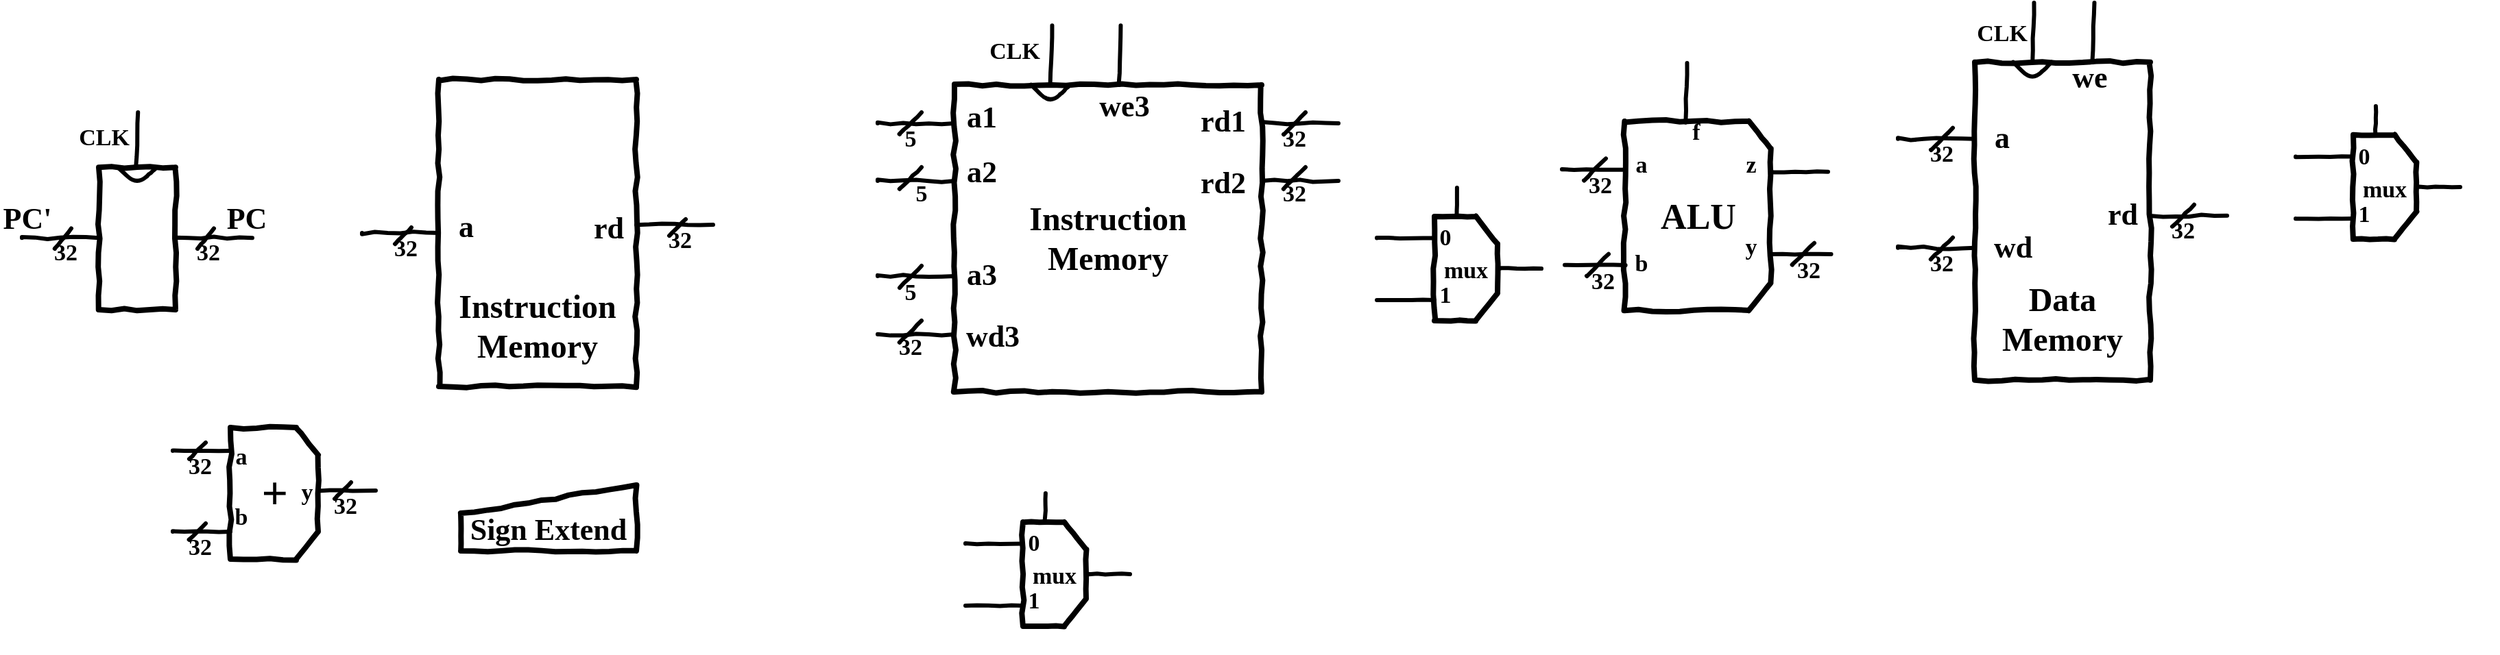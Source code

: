 <mxfile>
    <diagram id="RGC1KIMOTgwWbZyLCLCU" name="Page-1">
        <mxGraphModel dx="2759" dy="1322" grid="0" gridSize="5" guides="1" tooltips="1" connect="1" arrows="1" fold="1" page="1" pageScale="1" pageWidth="850" pageHeight="1100" background="#ffffff" math="0" shadow="0">
            <root>
                <mxCell id="0"/>
                <mxCell id="1" parent="0"/>
                <mxCell id="85" value="" style="group" vertex="1" connectable="0" parent="1">
                    <mxGeometry x="-304" y="216" width="200" height="144" as="geometry"/>
                </mxCell>
                <mxCell id="6" value="&lt;pre&gt;&lt;br&gt;&lt;/pre&gt;" style="whiteSpace=wrap;html=1;fillColor=none;strokeColor=#000000;strokeWidth=4;imageAspect=0;comic=1;enumerate=0;treeMoving=0;treeFolding=0;resizeHeight=1;resizeWidth=1;autosize=0;perimeter=parallelogramPerimeter;fontFamily=Comic Sans MS;fontColor=#000000;verticalAlign=bottom;fontStyle=1" vertex="1" parent="85">
                    <mxGeometry x="72" y="40.176" width="56" height="103.824" as="geometry"/>
                </mxCell>
                <mxCell id="23" value="" style="endArrow=none;html=1;fontFamily=Comic Sans MS;fontSize=24;fontColor=#000000;strokeColor=#000000;strokeWidth=3;comic=1;exitX=0.307;exitY=0.006;exitDx=0;exitDy=0;exitPerimeter=0;fontStyle=1" edge="1" parent="85">
                    <mxGeometry width="50" height="50" relative="1" as="geometry">
                        <mxPoint x="99.388" y="40.18" as="sourcePoint"/>
                        <mxPoint x="100.62" as="targetPoint"/>
                    </mxGeometry>
                </mxCell>
                <mxCell id="24" value="" style="endArrow=none;html=1;fontFamily=Comic Sans MS;fontSize=24;fontColor=#000000;strokeColor=#000000;strokeWidth=3;comic=1;fontStyle=1" edge="1" parent="85">
                    <mxGeometry width="50" height="50" relative="1" as="geometry">
                        <mxPoint x="128" y="91.625" as="sourcePoint"/>
                        <mxPoint x="184" y="91.625" as="targetPoint"/>
                    </mxGeometry>
                </mxCell>
                <mxCell id="25" value="" style="endArrow=none;html=1;fontFamily=Comic Sans MS;fontSize=24;fontColor=#000000;strokeColor=#000000;strokeWidth=3;comic=1;fontStyle=1" edge="1" parent="85">
                    <mxGeometry width="50" height="50" relative="1" as="geometry">
                        <mxPoint x="16" y="91.625" as="sourcePoint"/>
                        <mxPoint x="72" y="91.625" as="targetPoint"/>
                    </mxGeometry>
                </mxCell>
                <mxCell id="26" value="" style="endArrow=none;html=1;fontFamily=Comic Sans MS;fontSize=24;fontColor=#000000;strokeColor=#000000;strokeWidth=3;comic=1;fontStyle=1" edge="1" parent="85">
                    <mxGeometry width="50" height="50" relative="1" as="geometry">
                        <mxPoint x="86" y="40.176" as="sourcePoint"/>
                        <mxPoint x="114" y="40.176" as="targetPoint"/>
                        <Array as="points">
                            <mxPoint x="100" y="53.154"/>
                        </Array>
                    </mxGeometry>
                </mxCell>
                <mxCell id="55" value="" style="endArrow=none;html=1;fontFamily=Comic Sans MS;fontSize=24;fontColor=#000000;strokeColor=#000000;strokeWidth=3;comic=1;fontStyle=1" edge="1" parent="85">
                    <mxGeometry width="50" height="50" relative="1" as="geometry">
                        <mxPoint x="144" y="99.504" as="sourcePoint"/>
                        <mxPoint x="156" y="84.672" as="targetPoint"/>
                    </mxGeometry>
                </mxCell>
                <mxCell id="56" value="32" style="text;html=1;strokeColor=none;fillColor=none;align=center;verticalAlign=middle;whiteSpace=wrap;rounded=0;comic=1;strokeWidth=4;fontFamily=Comic Sans MS;fontSize=17;fontColor=#000000;fontStyle=1" vertex="1" parent="85">
                    <mxGeometry x="144" y="99.504" width="16" height="7.416" as="geometry"/>
                </mxCell>
                <mxCell id="57" value="" style="endArrow=none;html=1;fontFamily=Comic Sans MS;fontSize=24;fontColor=#000000;strokeColor=#000000;strokeWidth=3;comic=1;fontStyle=1" edge="1" parent="85">
                    <mxGeometry width="50" height="50" relative="1" as="geometry">
                        <mxPoint x="40" y="99.504" as="sourcePoint"/>
                        <mxPoint x="52" y="84.672" as="targetPoint"/>
                    </mxGeometry>
                </mxCell>
                <mxCell id="58" value="32" style="text;html=1;strokeColor=none;fillColor=none;align=center;verticalAlign=middle;whiteSpace=wrap;rounded=0;comic=1;strokeWidth=4;fontFamily=Comic Sans MS;fontSize=17;fontColor=#000000;fontStyle=1" vertex="1" parent="85">
                    <mxGeometry x="40" y="99.504" width="16" height="7.416" as="geometry"/>
                </mxCell>
                <mxCell id="64" value="CLK" style="text;html=1;strokeColor=none;fillColor=none;align=center;verticalAlign=middle;whiteSpace=wrap;rounded=0;comic=1;strokeWidth=4;fontFamily=Comic Sans MS;fontSize=17;fontColor=#000000;fontStyle=1" vertex="1" parent="85">
                    <mxGeometry x="56" y="14.832" width="40" height="7.416" as="geometry"/>
                </mxCell>
                <mxCell id="82" value="PC" style="text;html=1;strokeColor=none;fillColor=none;align=center;verticalAlign=middle;whiteSpace=wrap;rounded=0;comic=1;strokeWidth=4;fontFamily=Comic Sans MS;fontSize=22;fontColor=#000000;fontStyle=1" vertex="1" parent="85">
                    <mxGeometry x="160" y="74.16" width="40" height="7.416" as="geometry"/>
                </mxCell>
                <mxCell id="83" value="PC'" style="text;html=1;strokeColor=none;fillColor=none;align=center;verticalAlign=middle;whiteSpace=wrap;rounded=0;comic=1;strokeWidth=4;fontFamily=Comic Sans MS;fontSize=22;fontColor=#000000;fontStyle=1" vertex="1" parent="85">
                    <mxGeometry y="74.16" width="40" height="7.416" as="geometry"/>
                </mxCell>
                <mxCell id="86" value="" style="group" vertex="1" connectable="0" parent="1">
                    <mxGeometry x="-40" y="192" width="280" height="280" as="geometry"/>
                </mxCell>
                <mxCell id="2" value="&lt;pre&gt;&lt;span style=&quot;font-size: 24px;&quot;&gt;&lt;font face=&quot;Comic Sans MS&quot; style=&quot;font-size: 24px;&quot;&gt;Instruction&lt;br&gt;Memory&lt;/font&gt;&lt;/span&gt;&lt;/pre&gt;" style="whiteSpace=wrap;html=1;fillColor=none;strokeColor=#000000;strokeWidth=4;imageAspect=0;comic=1;enumerate=0;treeMoving=0;treeFolding=0;resizeHeight=1;resizeWidth=1;autosize=0;perimeter=parallelogramPerimeter;fontFamily=Comic Sans MS;fontColor=#000000;verticalAlign=bottom;fontStyle=1" vertex="1" parent="86">
                    <mxGeometry x="56" width="144" height="224" as="geometry"/>
                </mxCell>
                <mxCell id="7" value="" style="endArrow=none;html=1;fontFamily=Comic Sans MS;fontSize=24;fontColor=#000000;strokeColor=#000000;strokeWidth=3;comic=1;fontStyle=1" edge="1" parent="86">
                    <mxGeometry width="50" height="50" relative="1" as="geometry">
                        <mxPoint x="200" y="106" as="sourcePoint"/>
                        <mxPoint x="256" y="106" as="targetPoint"/>
                    </mxGeometry>
                </mxCell>
                <mxCell id="8" value="" style="endArrow=none;html=1;fontFamily=Comic Sans MS;fontSize=24;fontColor=#000000;strokeColor=#000000;strokeWidth=3;comic=1;fontStyle=1" edge="1" parent="86">
                    <mxGeometry width="50" height="50" relative="1" as="geometry">
                        <mxPoint y="112" as="sourcePoint"/>
                        <mxPoint x="56" y="112" as="targetPoint"/>
                    </mxGeometry>
                </mxCell>
                <mxCell id="30" value="" style="endArrow=none;html=1;fontFamily=Comic Sans MS;fontSize=24;fontColor=#000000;strokeColor=#000000;strokeWidth=3;comic=1;fontStyle=1" edge="1" parent="86">
                    <mxGeometry width="50" height="50" relative="1" as="geometry">
                        <mxPoint x="224" y="114.0" as="sourcePoint"/>
                        <mxPoint x="236" y="102" as="targetPoint"/>
                    </mxGeometry>
                </mxCell>
                <mxCell id="34" value="32" style="text;html=1;strokeColor=none;fillColor=none;align=center;verticalAlign=middle;whiteSpace=wrap;rounded=0;comic=1;strokeWidth=4;fontFamily=Comic Sans MS;fontSize=17;fontColor=#000000;fontStyle=1" vertex="1" parent="86">
                    <mxGeometry x="224" y="114" width="16" height="8" as="geometry"/>
                </mxCell>
                <mxCell id="53" value="" style="endArrow=none;html=1;fontFamily=Comic Sans MS;fontSize=24;fontColor=#000000;strokeColor=#000000;strokeWidth=3;comic=1;fontStyle=1" edge="1" parent="86">
                    <mxGeometry width="50" height="50" relative="1" as="geometry">
                        <mxPoint x="24" y="120.0" as="sourcePoint"/>
                        <mxPoint x="36" y="108" as="targetPoint"/>
                    </mxGeometry>
                </mxCell>
                <mxCell id="54" value="32" style="text;html=1;strokeColor=none;fillColor=none;align=center;verticalAlign=middle;whiteSpace=wrap;rounded=0;comic=1;strokeWidth=4;fontFamily=Comic Sans MS;fontSize=17;fontColor=#000000;fontStyle=1" vertex="1" parent="86">
                    <mxGeometry x="24" y="120" width="16" height="8" as="geometry"/>
                </mxCell>
                <mxCell id="80" value="rd" style="text;html=1;strokeColor=none;fillColor=none;align=center;verticalAlign=middle;whiteSpace=wrap;rounded=0;comic=1;strokeWidth=4;fontFamily=Comic Sans MS;fontSize=22;fontColor=#000000;fontStyle=1" vertex="1" parent="86">
                    <mxGeometry x="160" y="105.34" width="40" height="8" as="geometry"/>
                </mxCell>
                <mxCell id="81" value="a" style="text;html=1;strokeColor=none;fillColor=none;align=center;verticalAlign=middle;whiteSpace=wrap;rounded=0;comic=1;strokeWidth=4;fontFamily=Comic Sans MS;fontSize=22;fontColor=#000000;fontStyle=1" vertex="1" parent="86">
                    <mxGeometry x="56" y="104" width="40" height="8" as="geometry"/>
                </mxCell>
                <mxCell id="87" value="" style="group" vertex="1" connectable="0" parent="1">
                    <mxGeometry x="336" y="152.66" width="336" height="267.34" as="geometry"/>
                </mxCell>
                <mxCell id="4" value="&lt;pre&gt;&lt;span style=&quot;font-size: 24px;&quot;&gt;&lt;font face=&quot;Comic Sans MS&quot; style=&quot;font-size: 24px;&quot;&gt;Instruction&lt;br&gt;Memory&lt;/font&gt;&lt;/span&gt;&lt;/pre&gt;" style="whiteSpace=wrap;html=1;fillColor=none;strokeColor=#000000;strokeWidth=4;imageAspect=0;comic=1;enumerate=0;treeMoving=0;treeFolding=0;resizeHeight=1;resizeWidth=1;autosize=0;perimeter=parallelogramPerimeter;fontFamily=Comic Sans MS;fontColor=#000000;align=center;verticalAlign=middle;fontStyle=1" vertex="1" parent="87">
                    <mxGeometry x="56" y="43.34" width="224" height="224" as="geometry"/>
                </mxCell>
                <mxCell id="9" value="" style="endArrow=none;html=1;fontFamily=Comic Sans MS;fontSize=24;fontColor=#000000;strokeColor=#000000;strokeWidth=3;comic=1;fontStyle=1" edge="1" parent="87">
                    <mxGeometry width="50" height="50" relative="1" as="geometry">
                        <mxPoint y="71.34" as="sourcePoint"/>
                        <mxPoint x="56" y="71.34" as="targetPoint"/>
                    </mxGeometry>
                </mxCell>
                <mxCell id="10" value="" style="endArrow=none;html=1;fontFamily=Comic Sans MS;fontSize=24;fontColor=#000000;strokeColor=#000000;strokeWidth=3;comic=1;fontStyle=1" edge="1" parent="87">
                    <mxGeometry width="50" height="50" relative="1" as="geometry">
                        <mxPoint y="113.34" as="sourcePoint"/>
                        <mxPoint x="56" y="113.34" as="targetPoint"/>
                    </mxGeometry>
                </mxCell>
                <mxCell id="11" value="" style="endArrow=none;html=1;fontFamily=Comic Sans MS;fontSize=24;fontColor=#000000;strokeColor=#000000;strokeWidth=3;comic=1;fontStyle=1" edge="1" parent="87">
                    <mxGeometry width="50" height="50" relative="1" as="geometry">
                        <mxPoint y="182.84" as="sourcePoint"/>
                        <mxPoint x="56" y="182.84" as="targetPoint"/>
                    </mxGeometry>
                </mxCell>
                <mxCell id="12" value="" style="endArrow=none;html=1;fontFamily=Comic Sans MS;fontSize=24;fontColor=#000000;strokeColor=#000000;strokeWidth=3;comic=1;fontStyle=1" edge="1" parent="87">
                    <mxGeometry width="50" height="50" relative="1" as="geometry">
                        <mxPoint y="225.34" as="sourcePoint"/>
                        <mxPoint x="56" y="225.34" as="targetPoint"/>
                    </mxGeometry>
                </mxCell>
                <mxCell id="13" value="" style="endArrow=none;html=1;fontFamily=Comic Sans MS;fontSize=24;fontColor=#000000;strokeColor=#000000;strokeWidth=3;comic=1;fontStyle=1" edge="1" parent="87">
                    <mxGeometry width="50" height="50" relative="1" as="geometry">
                        <mxPoint x="280" y="71.34" as="sourcePoint"/>
                        <mxPoint x="336" y="71.34" as="targetPoint"/>
                    </mxGeometry>
                </mxCell>
                <mxCell id="14" value="" style="endArrow=none;html=1;fontFamily=Comic Sans MS;fontSize=24;fontColor=#000000;strokeColor=#000000;strokeWidth=3;comic=1;fontStyle=1" edge="1" parent="87">
                    <mxGeometry width="50" height="50" relative="1" as="geometry">
                        <mxPoint x="280" y="113.34" as="sourcePoint"/>
                        <mxPoint x="336" y="113.34" as="targetPoint"/>
                    </mxGeometry>
                </mxCell>
                <mxCell id="19" value="" style="endArrow=none;html=1;fontFamily=Comic Sans MS;fontSize=24;fontColor=#000000;strokeColor=#000000;strokeWidth=3;comic=1;exitX=0.307;exitY=0.006;exitDx=0;exitDy=0;exitPerimeter=0;fontStyle=1" edge="1" parent="87">
                    <mxGeometry width="50" height="50" relative="1" as="geometry">
                        <mxPoint x="175.998" y="43.344" as="sourcePoint"/>
                        <mxPoint x="177.23" as="targetPoint"/>
                    </mxGeometry>
                </mxCell>
                <mxCell id="20" value="" style="endArrow=none;html=1;fontFamily=Comic Sans MS;fontSize=24;fontColor=#000000;strokeColor=#000000;strokeWidth=3;comic=1;exitX=0.307;exitY=0.006;exitDx=0;exitDy=0;exitPerimeter=0;fontStyle=1" edge="1" parent="87">
                    <mxGeometry width="50" height="50" relative="1" as="geometry">
                        <mxPoint x="125.998" y="43.344" as="sourcePoint"/>
                        <mxPoint x="127.23" y="8.527e-14" as="targetPoint"/>
                    </mxGeometry>
                </mxCell>
                <mxCell id="27" value="" style="endArrow=none;html=1;fontFamily=Comic Sans MS;fontSize=24;fontColor=#000000;strokeColor=#000000;strokeWidth=3;comic=1;fontStyle=1" edge="1" parent="87">
                    <mxGeometry width="50" height="50" relative="1" as="geometry">
                        <mxPoint x="112" y="43.34" as="sourcePoint"/>
                        <mxPoint x="140.0" y="43.34" as="targetPoint"/>
                        <Array as="points">
                            <mxPoint x="126" y="57.34"/>
                        </Array>
                    </mxGeometry>
                </mxCell>
                <mxCell id="31" value="" style="endArrow=none;html=1;fontFamily=Comic Sans MS;fontSize=24;fontColor=#000000;strokeColor=#000000;strokeWidth=3;comic=1;fontStyle=1" edge="1" parent="87">
                    <mxGeometry width="50" height="50" relative="1" as="geometry">
                        <mxPoint x="16" y="79.34" as="sourcePoint"/>
                        <mxPoint x="32" y="63.34" as="targetPoint"/>
                    </mxGeometry>
                </mxCell>
                <mxCell id="32" value="" style="endArrow=none;html=1;fontFamily=Comic Sans MS;fontSize=24;fontColor=#000000;strokeColor=#000000;strokeWidth=3;comic=1;fontStyle=1" edge="1" parent="87">
                    <mxGeometry width="50" height="50" relative="1" as="geometry">
                        <mxPoint x="16" y="119.34" as="sourcePoint"/>
                        <mxPoint x="32" y="103.34" as="targetPoint"/>
                    </mxGeometry>
                </mxCell>
                <mxCell id="33" value="5" style="text;html=1;strokeColor=none;fillColor=none;align=center;verticalAlign=middle;whiteSpace=wrap;rounded=0;comic=1;strokeWidth=4;fontFamily=Comic Sans MS;fontSize=17;fontColor=#000000;fontStyle=1" vertex="1" parent="87">
                    <mxGeometry x="24" y="119.34" width="16" height="8" as="geometry"/>
                </mxCell>
                <mxCell id="35" value="5" style="text;html=1;strokeColor=none;fillColor=none;align=center;verticalAlign=middle;whiteSpace=wrap;rounded=0;comic=1;strokeWidth=4;fontFamily=Comic Sans MS;fontSize=17;fontColor=#000000;fontStyle=1" vertex="1" parent="87">
                    <mxGeometry x="16" y="79.34" width="16" height="8" as="geometry"/>
                </mxCell>
                <mxCell id="37" value="" style="endArrow=none;html=1;fontFamily=Comic Sans MS;fontSize=24;fontColor=#000000;strokeColor=#000000;strokeWidth=3;comic=1;fontStyle=1" edge="1" parent="87">
                    <mxGeometry width="50" height="50" relative="1" as="geometry">
                        <mxPoint x="16" y="191.34" as="sourcePoint"/>
                        <mxPoint x="32.0" y="175.34" as="targetPoint"/>
                    </mxGeometry>
                </mxCell>
                <mxCell id="38" value="5" style="text;html=1;strokeColor=none;fillColor=none;align=center;verticalAlign=middle;whiteSpace=wrap;rounded=0;comic=1;strokeWidth=4;fontFamily=Comic Sans MS;fontSize=17;fontColor=#000000;fontStyle=1" vertex="1" parent="87">
                    <mxGeometry x="16" y="191.34" width="16" height="8" as="geometry"/>
                </mxCell>
                <mxCell id="39" value="" style="endArrow=none;html=1;fontFamily=Comic Sans MS;fontSize=24;fontColor=#000000;strokeColor=#000000;strokeWidth=3;comic=1;fontStyle=1" edge="1" parent="87">
                    <mxGeometry width="50" height="50" relative="1" as="geometry">
                        <mxPoint x="16" y="231.34" as="sourcePoint"/>
                        <mxPoint x="32.0" y="215.34" as="targetPoint"/>
                    </mxGeometry>
                </mxCell>
                <mxCell id="40" value="32" style="text;html=1;strokeColor=none;fillColor=none;align=center;verticalAlign=middle;whiteSpace=wrap;rounded=0;comic=1;strokeWidth=4;fontFamily=Comic Sans MS;fontSize=17;fontColor=#000000;fontStyle=1" vertex="1" parent="87">
                    <mxGeometry x="16" y="231.34" width="16" height="8" as="geometry"/>
                </mxCell>
                <mxCell id="41" value="" style="endArrow=none;html=1;fontFamily=Comic Sans MS;fontSize=24;fontColor=#000000;strokeColor=#000000;strokeWidth=3;comic=1;fontStyle=1" edge="1" parent="87">
                    <mxGeometry width="50" height="50" relative="1" as="geometry">
                        <mxPoint x="296" y="79.34" as="sourcePoint"/>
                        <mxPoint x="312.0" y="63.34" as="targetPoint"/>
                    </mxGeometry>
                </mxCell>
                <mxCell id="42" value="32" style="text;html=1;strokeColor=none;fillColor=none;align=center;verticalAlign=middle;whiteSpace=wrap;rounded=0;comic=1;strokeWidth=4;fontFamily=Comic Sans MS;fontSize=17;fontColor=#000000;fontStyle=1" vertex="1" parent="87">
                    <mxGeometry x="296" y="79.34" width="16" height="8" as="geometry"/>
                </mxCell>
                <mxCell id="43" value="" style="endArrow=none;html=1;fontFamily=Comic Sans MS;fontSize=24;fontColor=#000000;strokeColor=#000000;strokeWidth=3;comic=1;fontStyle=1" edge="1" parent="87">
                    <mxGeometry width="50" height="50" relative="1" as="geometry">
                        <mxPoint x="296" y="119.34" as="sourcePoint"/>
                        <mxPoint x="312.0" y="103.34" as="targetPoint"/>
                    </mxGeometry>
                </mxCell>
                <mxCell id="44" value="32" style="text;html=1;strokeColor=none;fillColor=none;align=center;verticalAlign=middle;whiteSpace=wrap;rounded=0;comic=1;strokeWidth=4;fontFamily=Comic Sans MS;fontSize=17;fontColor=#000000;fontStyle=1" vertex="1" parent="87">
                    <mxGeometry x="296" y="119.34" width="16" height="8" as="geometry"/>
                </mxCell>
                <mxCell id="63" value="CLK" style="text;html=1;strokeColor=none;fillColor=none;align=center;verticalAlign=middle;whiteSpace=wrap;rounded=0;comic=1;strokeWidth=4;fontFamily=Comic Sans MS;fontSize=17;fontColor=#000000;fontStyle=1" vertex="1" parent="87">
                    <mxGeometry x="80" y="15.34" width="40" height="8" as="geometry"/>
                </mxCell>
                <mxCell id="67" value="we3" style="text;html=1;strokeColor=none;fillColor=none;align=center;verticalAlign=middle;whiteSpace=wrap;rounded=0;comic=1;strokeWidth=4;fontFamily=Comic Sans MS;fontSize=22;fontColor=#000000;fontStyle=1" vertex="1" parent="87">
                    <mxGeometry x="160" y="55.34" width="40" height="8" as="geometry"/>
                </mxCell>
                <mxCell id="68" value="wd3" style="text;html=1;strokeColor=none;fillColor=none;align=center;verticalAlign=middle;whiteSpace=wrap;rounded=0;comic=1;strokeWidth=4;fontFamily=Comic Sans MS;fontSize=22;fontColor=#000000;fontStyle=1" vertex="1" parent="87">
                    <mxGeometry x="64" y="223.34" width="40" height="8" as="geometry"/>
                </mxCell>
                <mxCell id="69" value="a3" style="text;html=1;strokeColor=none;fillColor=none;align=center;verticalAlign=middle;whiteSpace=wrap;rounded=0;comic=1;strokeWidth=4;fontFamily=Comic Sans MS;fontSize=22;fontColor=#000000;fontStyle=1" vertex="1" parent="87">
                    <mxGeometry x="56" y="178.68" width="40" height="8" as="geometry"/>
                </mxCell>
                <mxCell id="70" value="a2" style="text;html=1;strokeColor=none;fillColor=none;align=center;verticalAlign=middle;whiteSpace=wrap;rounded=0;comic=1;strokeWidth=4;fontFamily=Comic Sans MS;fontSize=22;fontColor=#000000;fontStyle=1" vertex="1" parent="87">
                    <mxGeometry x="56" y="103.34" width="40" height="8" as="geometry"/>
                </mxCell>
                <mxCell id="71" value="a1" style="text;html=1;strokeColor=none;fillColor=none;align=center;verticalAlign=middle;whiteSpace=wrap;rounded=0;comic=1;strokeWidth=4;fontFamily=Comic Sans MS;fontSize=22;fontColor=#000000;fontStyle=1" vertex="1" parent="87">
                    <mxGeometry x="56" y="63.34" width="40" height="8" as="geometry"/>
                </mxCell>
                <mxCell id="72" value="rd1" style="text;html=1;strokeColor=none;fillColor=none;align=center;verticalAlign=middle;whiteSpace=wrap;rounded=0;comic=1;strokeWidth=4;fontFamily=Comic Sans MS;fontSize=22;fontColor=#000000;fontStyle=1" vertex="1" parent="87">
                    <mxGeometry x="232" y="66.68" width="40" height="8" as="geometry"/>
                </mxCell>
                <mxCell id="73" value="rd2" style="text;html=1;strokeColor=none;fillColor=none;align=center;verticalAlign=middle;whiteSpace=wrap;rounded=0;comic=1;strokeWidth=4;fontFamily=Comic Sans MS;fontSize=22;fontColor=#000000;fontStyle=1" vertex="1" parent="87">
                    <mxGeometry x="232" y="111.34" width="40" height="8" as="geometry"/>
                </mxCell>
                <mxCell id="88" value="" style="group" vertex="1" connectable="0" parent="1">
                    <mxGeometry x="1080" y="136.0" width="240" height="275.34" as="geometry"/>
                </mxCell>
                <mxCell id="5" value="&lt;pre&gt;&lt;span style=&quot;font-size: 24px;&quot;&gt;&lt;font face=&quot;Comic Sans MS&quot; style=&quot;font-size: 24px;&quot;&gt;Data&lt;br&gt;Memory&lt;/font&gt;&lt;/span&gt;&lt;/pre&gt;" style="whiteSpace=wrap;html=1;fillColor=none;strokeColor=#000000;strokeWidth=4;imageAspect=0;comic=1;enumerate=0;treeMoving=0;treeFolding=0;resizeHeight=1;resizeWidth=1;autosize=0;perimeter=parallelogramPerimeter;fontFamily=Comic Sans MS;fontColor=#000000;align=center;verticalAlign=bottom;horizontal=1;fontStyle=1" vertex="1" parent="88">
                    <mxGeometry x="56" y="43.34" width="128" height="232" as="geometry"/>
                </mxCell>
                <mxCell id="15" value="" style="endArrow=none;html=1;fontFamily=Comic Sans MS;fontSize=24;fontColor=#000000;strokeColor=#000000;strokeWidth=3;comic=1;fontStyle=1" edge="1" parent="88">
                    <mxGeometry width="50" height="50" relative="1" as="geometry">
                        <mxPoint y="99.34" as="sourcePoint"/>
                        <mxPoint x="56" y="99.34" as="targetPoint"/>
                    </mxGeometry>
                </mxCell>
                <mxCell id="16" value="" style="endArrow=none;html=1;fontFamily=Comic Sans MS;fontSize=24;fontColor=#000000;strokeColor=#000000;strokeWidth=3;comic=1;fontStyle=1" edge="1" parent="88">
                    <mxGeometry width="50" height="50" relative="1" as="geometry">
                        <mxPoint x="184" y="155.34" as="sourcePoint"/>
                        <mxPoint x="240" y="155.34" as="targetPoint"/>
                    </mxGeometry>
                </mxCell>
                <mxCell id="17" value="" style="endArrow=none;html=1;fontFamily=Comic Sans MS;fontSize=24;fontColor=#000000;strokeColor=#000000;strokeWidth=3;comic=1;fontStyle=1" edge="1" parent="88">
                    <mxGeometry width="50" height="50" relative="1" as="geometry">
                        <mxPoint y="178.84" as="sourcePoint"/>
                        <mxPoint x="56" y="178.84" as="targetPoint"/>
                    </mxGeometry>
                </mxCell>
                <mxCell id="21" value="" style="endArrow=none;html=1;fontFamily=Comic Sans MS;fontSize=24;fontColor=#000000;strokeColor=#000000;strokeWidth=3;comic=1;exitX=0.307;exitY=0.006;exitDx=0;exitDy=0;exitPerimeter=0;fontStyle=1" edge="1" parent="88">
                    <mxGeometry width="50" height="50" relative="1" as="geometry">
                        <mxPoint x="97.998" y="43.344" as="sourcePoint"/>
                        <mxPoint x="99.23" as="targetPoint"/>
                    </mxGeometry>
                </mxCell>
                <mxCell id="22" value="" style="endArrow=none;html=1;fontFamily=Comic Sans MS;fontSize=24;fontColor=#000000;strokeColor=#000000;strokeWidth=3;comic=1;exitX=0.307;exitY=0.006;exitDx=0;exitDy=0;exitPerimeter=0;fontStyle=1" edge="1" parent="88">
                    <mxGeometry width="50" height="50" relative="1" as="geometry">
                        <mxPoint x="141.998" y="43.344" as="sourcePoint"/>
                        <mxPoint x="143.23" as="targetPoint"/>
                    </mxGeometry>
                </mxCell>
                <mxCell id="28" value="" style="endArrow=none;html=1;fontFamily=Comic Sans MS;fontSize=24;fontColor=#000000;strokeColor=#000000;strokeWidth=3;comic=1;fontStyle=1" edge="1" parent="88">
                    <mxGeometry width="50" height="50" relative="1" as="geometry">
                        <mxPoint x="84" y="43.34" as="sourcePoint"/>
                        <mxPoint x="112" y="43.34" as="targetPoint"/>
                        <Array as="points">
                            <mxPoint x="98" y="57.34"/>
                        </Array>
                    </mxGeometry>
                </mxCell>
                <mxCell id="47" value="" style="endArrow=none;html=1;fontFamily=Comic Sans MS;fontSize=24;fontColor=#000000;strokeColor=#000000;strokeWidth=3;comic=1;fontStyle=1" edge="1" parent="88">
                    <mxGeometry width="50" height="50" relative="1" as="geometry">
                        <mxPoint x="24" y="187.34" as="sourcePoint"/>
                        <mxPoint x="40.0" y="171.34" as="targetPoint"/>
                    </mxGeometry>
                </mxCell>
                <mxCell id="48" value="32" style="text;html=1;strokeColor=none;fillColor=none;align=center;verticalAlign=middle;whiteSpace=wrap;rounded=0;comic=1;strokeWidth=4;fontFamily=Comic Sans MS;fontSize=17;fontColor=#000000;fontStyle=1" vertex="1" parent="88">
                    <mxGeometry x="24" y="187.34" width="16" height="8" as="geometry"/>
                </mxCell>
                <mxCell id="49" value="" style="endArrow=none;html=1;fontFamily=Comic Sans MS;fontSize=24;fontColor=#000000;strokeColor=#000000;strokeWidth=3;comic=1;fontStyle=1" edge="1" parent="88">
                    <mxGeometry width="50" height="50" relative="1" as="geometry">
                        <mxPoint x="24" y="107.34" as="sourcePoint"/>
                        <mxPoint x="40.0" y="91.34" as="targetPoint"/>
                    </mxGeometry>
                </mxCell>
                <mxCell id="50" value="32" style="text;html=1;strokeColor=none;fillColor=none;align=center;verticalAlign=middle;whiteSpace=wrap;rounded=0;comic=1;strokeWidth=4;fontFamily=Comic Sans MS;fontSize=17;fontColor=#000000;fontStyle=1" vertex="1" parent="88">
                    <mxGeometry x="24" y="107.34" width="16" height="8" as="geometry"/>
                </mxCell>
                <mxCell id="51" value="" style="endArrow=none;html=1;fontFamily=Comic Sans MS;fontSize=24;fontColor=#000000;strokeColor=#000000;strokeWidth=3;comic=1;fontStyle=1" edge="1" parent="88">
                    <mxGeometry width="50" height="50" relative="1" as="geometry">
                        <mxPoint x="200" y="163.34" as="sourcePoint"/>
                        <mxPoint x="216.0" y="147.34" as="targetPoint"/>
                    </mxGeometry>
                </mxCell>
                <mxCell id="52" value="32" style="text;html=1;strokeColor=none;fillColor=none;align=center;verticalAlign=middle;whiteSpace=wrap;rounded=0;comic=1;strokeWidth=4;fontFamily=Comic Sans MS;fontSize=17;fontColor=#000000;fontStyle=1" vertex="1" parent="88">
                    <mxGeometry x="200" y="163.34" width="16" height="8" as="geometry"/>
                </mxCell>
                <mxCell id="66" value="CLK" style="text;html=1;strokeColor=none;fillColor=none;align=center;verticalAlign=middle;whiteSpace=wrap;rounded=0;comic=1;strokeWidth=4;fontFamily=Comic Sans MS;fontSize=17;fontColor=#000000;fontStyle=1" vertex="1" parent="88">
                    <mxGeometry x="56" y="19.34" width="40" height="8" as="geometry"/>
                </mxCell>
                <mxCell id="74" value="a" style="text;html=1;strokeColor=none;fillColor=none;align=center;verticalAlign=middle;whiteSpace=wrap;rounded=0;comic=1;strokeWidth=4;fontFamily=Comic Sans MS;fontSize=22;fontColor=#000000;fontStyle=1" vertex="1" parent="88">
                    <mxGeometry x="56" y="94.68" width="40" height="8" as="geometry"/>
                </mxCell>
                <mxCell id="75" value="wd" style="text;html=1;strokeColor=none;fillColor=none;align=center;verticalAlign=middle;whiteSpace=wrap;rounded=0;comic=1;strokeWidth=4;fontFamily=Comic Sans MS;fontSize=22;fontColor=#000000;fontStyle=1" vertex="1" parent="88">
                    <mxGeometry x="64" y="174.68" width="40" height="8" as="geometry"/>
                </mxCell>
                <mxCell id="78" value="rd" style="text;html=1;strokeColor=none;fillColor=none;align=center;verticalAlign=middle;whiteSpace=wrap;rounded=0;comic=1;strokeWidth=4;fontFamily=Comic Sans MS;fontSize=22;fontColor=#000000;fontStyle=1" vertex="1" parent="88">
                    <mxGeometry x="144" y="147.34" width="40" height="16" as="geometry"/>
                </mxCell>
                <mxCell id="79" value="we" style="text;html=1;strokeColor=none;fillColor=none;align=center;verticalAlign=middle;whiteSpace=wrap;rounded=0;comic=1;strokeWidth=4;fontFamily=Comic Sans MS;fontSize=22;fontColor=#000000;fontStyle=1" vertex="1" parent="88">
                    <mxGeometry x="120" y="51.34" width="40" height="8" as="geometry"/>
                </mxCell>
                <mxCell id="91" value="&lt;b&gt;Sign Extend&lt;/b&gt;" style="shape=manualInput;whiteSpace=wrap;html=1;comic=1;strokeColor=#000000;strokeWidth=4;fontFamily=Comic Sans MS;fontSize=22;fontColor=#000000;fillColor=none;size=21;verticalAlign=bottom;" vertex="1" parent="1">
                    <mxGeometry x="32" y="488" width="128" height="48" as="geometry"/>
                </mxCell>
                <mxCell id="124" value="" style="group" vertex="1" connectable="0" parent="1">
                    <mxGeometry x="-178" y="446" width="148" height="96" as="geometry"/>
                </mxCell>
                <mxCell id="92" value="&lt;b&gt;&lt;font style=&quot;font-size: 34px;&quot;&gt;+&lt;/font&gt;&lt;/b&gt;" style="shape=loopLimit;whiteSpace=wrap;html=1;comic=1;strokeColor=#000000;strokeWidth=4;fontFamily=Comic Sans MS;fontSize=22;fontColor=#000000;fillColor=none;rotation=90;" vertex="1" parent="124">
                    <mxGeometry x="26" y="16" width="96" height="64" as="geometry"/>
                </mxCell>
                <mxCell id="106" value="a" style="text;html=1;strokeColor=none;fillColor=none;align=center;verticalAlign=middle;whiteSpace=wrap;rounded=0;comic=1;strokeWidth=4;fontFamily=Comic Sans MS;fontSize=17;fontColor=#000000;fontStyle=1" vertex="1" parent="124">
                    <mxGeometry x="42" y="18" width="16" height="8" as="geometry"/>
                </mxCell>
                <mxCell id="107" value="b" style="text;html=1;strokeColor=none;fillColor=none;align=center;verticalAlign=middle;whiteSpace=wrap;rounded=0;comic=1;strokeWidth=4;fontFamily=Comic Sans MS;fontSize=17;fontColor=#000000;fontStyle=1" vertex="1" parent="124">
                    <mxGeometry x="42" y="62" width="16" height="8" as="geometry"/>
                </mxCell>
                <mxCell id="108" value="y" style="text;html=1;strokeColor=none;fillColor=none;align=center;verticalAlign=middle;whiteSpace=wrap;rounded=0;comic=1;strokeWidth=4;fontFamily=Comic Sans MS;fontSize=17;fontColor=#000000;fontStyle=1" vertex="1" parent="124">
                    <mxGeometry x="90" y="44" width="16" height="8" as="geometry"/>
                </mxCell>
                <mxCell id="112" value="" style="endArrow=none;html=1;fontFamily=Comic Sans MS;fontSize=24;fontColor=#000000;strokeColor=#000000;strokeWidth=3;comic=1;fontStyle=1;exitX=1;exitY=0.25;exitDx=0;exitDy=0;" edge="1" parent="124" source="108">
                    <mxGeometry width="50" height="50" relative="1" as="geometry">
                        <mxPoint x="106" y="47.86" as="sourcePoint"/>
                        <mxPoint x="148" y="46" as="targetPoint"/>
                    </mxGeometry>
                </mxCell>
                <mxCell id="113" value="" style="endArrow=none;html=1;fontFamily=Comic Sans MS;fontSize=24;fontColor=#000000;strokeColor=#000000;strokeWidth=3;comic=1;fontStyle=1" edge="1" parent="124">
                    <mxGeometry width="50" height="50" relative="1" as="geometry">
                        <mxPoint x="118" y="52" as="sourcePoint"/>
                        <mxPoint x="130" y="40" as="targetPoint"/>
                    </mxGeometry>
                </mxCell>
                <mxCell id="114" value="32" style="text;html=1;strokeColor=none;fillColor=none;align=center;verticalAlign=middle;whiteSpace=wrap;rounded=0;comic=1;strokeWidth=4;fontFamily=Comic Sans MS;fontSize=17;fontColor=#000000;fontStyle=1" vertex="1" parent="124">
                    <mxGeometry x="118" y="54" width="16" height="8" as="geometry"/>
                </mxCell>
                <mxCell id="118" value="" style="endArrow=none;html=1;fontFamily=Comic Sans MS;fontSize=24;fontColor=#000000;strokeColor=#000000;strokeWidth=3;comic=1;fontStyle=1;exitX=1;exitY=0.25;exitDx=0;exitDy=0;" edge="1" parent="124">
                    <mxGeometry width="50" height="50" relative="1" as="geometry">
                        <mxPoint y="17" as="sourcePoint"/>
                        <mxPoint x="42" y="17" as="targetPoint"/>
                    </mxGeometry>
                </mxCell>
                <mxCell id="119" value="" style="endArrow=none;html=1;fontFamily=Comic Sans MS;fontSize=24;fontColor=#000000;strokeColor=#000000;strokeWidth=3;comic=1;fontStyle=1" edge="1" parent="124">
                    <mxGeometry width="50" height="50" relative="1" as="geometry">
                        <mxPoint x="12" y="23" as="sourcePoint"/>
                        <mxPoint x="24" y="11" as="targetPoint"/>
                    </mxGeometry>
                </mxCell>
                <mxCell id="120" value="32" style="text;html=1;strokeColor=none;fillColor=none;align=center;verticalAlign=middle;whiteSpace=wrap;rounded=0;comic=1;strokeWidth=4;fontFamily=Comic Sans MS;fontSize=17;fontColor=#000000;fontStyle=1" vertex="1" parent="124">
                    <mxGeometry x="12" y="25" width="16" height="8" as="geometry"/>
                </mxCell>
                <mxCell id="121" value="" style="endArrow=none;html=1;fontFamily=Comic Sans MS;fontSize=24;fontColor=#000000;strokeColor=#000000;strokeWidth=3;comic=1;fontStyle=1;exitX=1;exitY=0.25;exitDx=0;exitDy=0;" edge="1" parent="124">
                    <mxGeometry width="50" height="50" relative="1" as="geometry">
                        <mxPoint y="76" as="sourcePoint"/>
                        <mxPoint x="42" y="76" as="targetPoint"/>
                    </mxGeometry>
                </mxCell>
                <mxCell id="122" value="" style="endArrow=none;html=1;fontFamily=Comic Sans MS;fontSize=24;fontColor=#000000;strokeColor=#000000;strokeWidth=3;comic=1;fontStyle=1" edge="1" parent="124">
                    <mxGeometry width="50" height="50" relative="1" as="geometry">
                        <mxPoint x="12" y="82" as="sourcePoint"/>
                        <mxPoint x="24.0" y="70" as="targetPoint"/>
                    </mxGeometry>
                </mxCell>
                <mxCell id="123" value="32" style="text;html=1;strokeColor=none;fillColor=none;align=center;verticalAlign=middle;whiteSpace=wrap;rounded=0;comic=1;strokeWidth=4;fontFamily=Comic Sans MS;fontSize=17;fontColor=#000000;fontStyle=1" vertex="1" parent="124">
                    <mxGeometry x="12" y="84" width="16" height="8" as="geometry"/>
                </mxCell>
                <mxCell id="169" value="" style="group" vertex="1" connectable="0" parent="1">
                    <mxGeometry x="400" y="494" width="148" height="117" as="geometry"/>
                </mxCell>
                <mxCell id="125" value="" style="group;horizontal=1;" vertex="1" connectable="0" parent="169">
                    <mxGeometry y="21" width="148" height="96" as="geometry"/>
                </mxCell>
                <mxCell id="142" value="" style="group" vertex="1" connectable="0" parent="125">
                    <mxGeometry width="120" height="76" as="geometry"/>
                </mxCell>
                <mxCell id="126" value="&lt;font style=&quot;font-size: 17px;&quot;&gt;&lt;b&gt;mux&lt;/b&gt;&lt;/font&gt;" style="shape=loopLimit;whiteSpace=wrap;html=1;comic=1;strokeColor=#000000;strokeWidth=4;fontFamily=Comic Sans MS;fontSize=22;fontColor=#000000;fillColor=none;rotation=90;horizontal=0;verticalAlign=middle;" vertex="1" parent="142">
                    <mxGeometry x="27" y="15" width="76" height="46" as="geometry"/>
                </mxCell>
                <mxCell id="127" value="0" style="text;html=1;strokeColor=none;fillColor=none;align=center;verticalAlign=middle;whiteSpace=wrap;rounded=0;comic=1;strokeWidth=4;fontFamily=Comic Sans MS;fontSize=17;fontColor=#000000;fontStyle=1" vertex="1" parent="142">
                    <mxGeometry x="42" y="12" width="16" height="8" as="geometry"/>
                </mxCell>
                <mxCell id="128" value="1" style="text;html=1;strokeColor=none;fillColor=none;align=center;verticalAlign=middle;whiteSpace=wrap;rounded=0;comic=1;strokeWidth=4;fontFamily=Comic Sans MS;fontSize=17;fontColor=#000000;fontStyle=1" vertex="1" parent="142">
                    <mxGeometry x="42" y="54" width="16" height="8" as="geometry"/>
                </mxCell>
                <mxCell id="130" value="" style="endArrow=none;html=1;fontFamily=Comic Sans MS;fontSize=24;fontColor=#000000;strokeColor=#000000;strokeWidth=3;comic=1;fontStyle=1;exitX=1;exitY=0.25;exitDx=0;exitDy=0;" edge="1" parent="142">
                    <mxGeometry width="50" height="50" relative="1" as="geometry">
                        <mxPoint x="90" y="37.92" as="sourcePoint"/>
                        <mxPoint x="120" y="38.02" as="targetPoint"/>
                    </mxGeometry>
                </mxCell>
                <mxCell id="133" value="" style="endArrow=none;html=1;fontFamily=Comic Sans MS;fontSize=24;fontColor=#000000;strokeColor=#000000;strokeWidth=3;comic=1;fontStyle=1;exitX=1;exitY=0.25;exitDx=0;exitDy=0;" edge="1" parent="142">
                    <mxGeometry width="50" height="50" relative="1" as="geometry">
                        <mxPoint y="15.8" as="sourcePoint"/>
                        <mxPoint x="42" y="15.8" as="targetPoint"/>
                    </mxGeometry>
                </mxCell>
                <mxCell id="136" value="" style="endArrow=none;html=1;fontFamily=Comic Sans MS;fontSize=24;fontColor=#000000;strokeColor=#000000;strokeWidth=3;comic=1;fontStyle=1;exitX=1;exitY=0.25;exitDx=0;exitDy=0;" edge="1" parent="142">
                    <mxGeometry width="50" height="50" relative="1" as="geometry">
                        <mxPoint y="61" as="sourcePoint"/>
                        <mxPoint x="42" y="61" as="targetPoint"/>
                    </mxGeometry>
                </mxCell>
                <mxCell id="141" value="" style="endArrow=none;html=1;fontFamily=Comic Sans MS;fontSize=24;fontColor=#000000;strokeColor=#000000;strokeWidth=3;comic=1;fontStyle=1;exitX=0;exitY=0.662;exitDx=0;exitDy=0;exitPerimeter=0;" edge="1" parent="169">
                    <mxGeometry width="50" height="50" relative="1" as="geometry">
                        <mxPoint x="57.998" y="21" as="sourcePoint"/>
                        <mxPoint x="58.45" as="targetPoint"/>
                    </mxGeometry>
                </mxCell>
                <mxCell id="170" value="" style="group" vertex="1" connectable="0" parent="1">
                    <mxGeometry x="700" y="271" width="148" height="117" as="geometry"/>
                </mxCell>
                <mxCell id="171" value="" style="group;horizontal=1;" vertex="1" connectable="0" parent="170">
                    <mxGeometry y="21" width="148" height="96" as="geometry"/>
                </mxCell>
                <mxCell id="172" value="" style="group" vertex="1" connectable="0" parent="171">
                    <mxGeometry width="120" height="76" as="geometry"/>
                </mxCell>
                <mxCell id="173" value="&lt;font style=&quot;font-size: 17px;&quot;&gt;&lt;b&gt;mux&lt;/b&gt;&lt;/font&gt;" style="shape=loopLimit;whiteSpace=wrap;html=1;comic=1;strokeColor=#000000;strokeWidth=4;fontFamily=Comic Sans MS;fontSize=22;fontColor=#000000;fillColor=none;rotation=90;horizontal=0;verticalAlign=middle;" vertex="1" parent="172">
                    <mxGeometry x="27" y="15" width="76" height="46" as="geometry"/>
                </mxCell>
                <mxCell id="174" value="0" style="text;html=1;strokeColor=none;fillColor=none;align=center;verticalAlign=middle;whiteSpace=wrap;rounded=0;comic=1;strokeWidth=4;fontFamily=Comic Sans MS;fontSize=17;fontColor=#000000;fontStyle=1" vertex="1" parent="172">
                    <mxGeometry x="42" y="12" width="16" height="8" as="geometry"/>
                </mxCell>
                <mxCell id="175" value="1" style="text;html=1;strokeColor=none;fillColor=none;align=center;verticalAlign=middle;whiteSpace=wrap;rounded=0;comic=1;strokeWidth=4;fontFamily=Comic Sans MS;fontSize=17;fontColor=#000000;fontStyle=1" vertex="1" parent="172">
                    <mxGeometry x="42" y="54" width="16" height="8" as="geometry"/>
                </mxCell>
                <mxCell id="176" value="" style="endArrow=none;html=1;fontFamily=Comic Sans MS;fontSize=24;fontColor=#000000;strokeColor=#000000;strokeWidth=3;comic=1;fontStyle=1;exitX=1;exitY=0.25;exitDx=0;exitDy=0;" edge="1" parent="172">
                    <mxGeometry width="50" height="50" relative="1" as="geometry">
                        <mxPoint x="90" y="37.92" as="sourcePoint"/>
                        <mxPoint x="120" y="38.02" as="targetPoint"/>
                    </mxGeometry>
                </mxCell>
                <mxCell id="177" value="" style="endArrow=none;html=1;fontFamily=Comic Sans MS;fontSize=24;fontColor=#000000;strokeColor=#000000;strokeWidth=3;comic=1;fontStyle=1;exitX=1;exitY=0.25;exitDx=0;exitDy=0;" edge="1" parent="172">
                    <mxGeometry width="50" height="50" relative="1" as="geometry">
                        <mxPoint y="15.8" as="sourcePoint"/>
                        <mxPoint x="42" y="15.8" as="targetPoint"/>
                    </mxGeometry>
                </mxCell>
                <mxCell id="178" value="" style="endArrow=none;html=1;fontFamily=Comic Sans MS;fontSize=24;fontColor=#000000;strokeColor=#000000;strokeWidth=3;comic=1;fontStyle=1;exitX=1;exitY=0.25;exitDx=0;exitDy=0;" edge="1" parent="172">
                    <mxGeometry width="50" height="50" relative="1" as="geometry">
                        <mxPoint y="61" as="sourcePoint"/>
                        <mxPoint x="42" y="61" as="targetPoint"/>
                    </mxGeometry>
                </mxCell>
                <mxCell id="179" value="" style="endArrow=none;html=1;fontFamily=Comic Sans MS;fontSize=24;fontColor=#000000;strokeColor=#000000;strokeWidth=3;comic=1;fontStyle=1;exitX=0;exitY=0.662;exitDx=0;exitDy=0;exitPerimeter=0;" edge="1" parent="170">
                    <mxGeometry width="50" height="50" relative="1" as="geometry">
                        <mxPoint x="57.998" y="21" as="sourcePoint"/>
                        <mxPoint x="58.45" as="targetPoint"/>
                    </mxGeometry>
                </mxCell>
                <mxCell id="93" value="&lt;b&gt;&lt;font style=&quot;font-size: 26px;&quot;&gt;ALU&lt;/font&gt;&lt;/b&gt;" style="shape=loopLimit;whiteSpace=wrap;html=1;comic=1;strokeColor=#000000;strokeWidth=4;fontFamily=Comic Sans MS;fontSize=22;fontColor=#000000;fillColor=none;rotation=90;horizontal=0;" vertex="1" parent="1">
                    <mxGeometry x="864.88" y="238.29" width="138.08" height="106.5" as="geometry"/>
                </mxCell>
                <mxCell id="95" value="" style="endArrow=none;html=1;fontFamily=Comic Sans MS;fontSize=24;fontColor=#000000;strokeColor=#000000;strokeWidth=3;comic=1;exitX=0.307;exitY=0.006;exitDx=0;exitDy=0;exitPerimeter=0;fontStyle=1" edge="1" parent="1">
                    <mxGeometry width="50" height="50" relative="1" as="geometry">
                        <mxPoint x="924.998" y="223.344" as="sourcePoint"/>
                        <mxPoint x="926.23" y="180.0" as="targetPoint"/>
                    </mxGeometry>
                </mxCell>
                <mxCell id="97" value="" style="endArrow=none;html=1;fontFamily=Comic Sans MS;fontSize=24;fontColor=#000000;strokeColor=#000000;strokeWidth=3;comic=1;exitX=0.307;exitY=0.006;exitDx=0;exitDy=0;exitPerimeter=0;fontStyle=1" edge="1" parent="1">
                    <mxGeometry width="50" height="50" relative="1" as="geometry">
                        <mxPoint x="988.998" y="259.684" as="sourcePoint"/>
                        <mxPoint x="1029" y="259.34" as="targetPoint"/>
                    </mxGeometry>
                </mxCell>
                <mxCell id="101" value="f" style="text;html=1;strokeColor=none;fillColor=none;align=center;verticalAlign=middle;whiteSpace=wrap;rounded=0;comic=1;strokeWidth=4;fontFamily=Comic Sans MS;fontSize=17;fontColor=#000000;fontStyle=1" vertex="1" parent="1">
                    <mxGeometry x="925" y="227.34" width="16" height="8" as="geometry"/>
                </mxCell>
                <mxCell id="102" value="a" style="text;html=1;strokeColor=none;fillColor=none;align=center;verticalAlign=middle;whiteSpace=wrap;rounded=0;comic=1;strokeWidth=4;fontFamily=Comic Sans MS;fontSize=17;fontColor=#000000;fontStyle=1" vertex="1" parent="1">
                    <mxGeometry x="885" y="251.34" width="16" height="8" as="geometry"/>
                </mxCell>
                <mxCell id="103" value="b" style="text;html=1;strokeColor=none;fillColor=none;align=center;verticalAlign=middle;whiteSpace=wrap;rounded=0;comic=1;strokeWidth=4;fontFamily=Comic Sans MS;fontSize=17;fontColor=#000000;fontStyle=1" vertex="1" parent="1">
                    <mxGeometry x="885" y="323.34" width="16" height="8" as="geometry"/>
                </mxCell>
                <mxCell id="104" value="y" style="text;html=1;strokeColor=none;fillColor=none;align=center;verticalAlign=middle;whiteSpace=wrap;rounded=0;comic=1;strokeWidth=4;fontFamily=Comic Sans MS;fontSize=17;fontColor=#000000;fontStyle=1" vertex="1" parent="1">
                    <mxGeometry x="965" y="311.34" width="16" height="8" as="geometry"/>
                </mxCell>
                <mxCell id="105" value="z" style="text;html=1;strokeColor=none;fillColor=none;align=center;verticalAlign=middle;whiteSpace=wrap;rounded=0;comic=1;strokeWidth=4;fontFamily=Comic Sans MS;fontSize=17;fontColor=#000000;fontStyle=1" vertex="1" parent="1">
                    <mxGeometry x="965" y="251.34" width="16" height="8" as="geometry"/>
                </mxCell>
                <mxCell id="190" value="" style="endArrow=none;html=1;fontFamily=Comic Sans MS;fontSize=24;fontColor=#000000;strokeColor=#000000;strokeWidth=3;comic=1;fontStyle=1;entryX=0.256;entryY=1.013;entryDx=0;entryDy=0;entryPerimeter=0;" edge="1" parent="1" target="93">
                    <mxGeometry width="50" height="50" relative="1" as="geometry">
                        <mxPoint x="835" y="257.66" as="sourcePoint"/>
                        <mxPoint x="876" y="257" as="targetPoint"/>
                    </mxGeometry>
                </mxCell>
                <mxCell id="191" value="" style="endArrow=none;html=1;fontFamily=Comic Sans MS;fontSize=24;fontColor=#000000;strokeColor=#000000;strokeWidth=3;comic=1;fontStyle=1" edge="1" parent="1">
                    <mxGeometry width="50" height="50" relative="1" as="geometry">
                        <mxPoint x="851" y="265.66" as="sourcePoint"/>
                        <mxPoint x="867.0" y="249.66" as="targetPoint"/>
                    </mxGeometry>
                </mxCell>
                <mxCell id="192" value="32" style="text;html=1;strokeColor=none;fillColor=none;align=center;verticalAlign=middle;whiteSpace=wrap;rounded=0;comic=1;strokeWidth=4;fontFamily=Comic Sans MS;fontSize=17;fontColor=#000000;fontStyle=1" vertex="1" parent="1">
                    <mxGeometry x="855" y="266" width="16" height="8" as="geometry"/>
                </mxCell>
                <mxCell id="193" value="" style="endArrow=none;html=1;fontFamily=Comic Sans MS;fontSize=24;fontColor=#000000;strokeColor=#000000;strokeWidth=3;comic=1;fontStyle=1" edge="1" parent="1">
                    <mxGeometry width="50" height="50" relative="1" as="geometry">
                        <mxPoint x="853" y="335.34" as="sourcePoint"/>
                        <mxPoint x="869.0" y="319.34" as="targetPoint"/>
                    </mxGeometry>
                </mxCell>
                <mxCell id="194" value="32" style="text;html=1;strokeColor=none;fillColor=none;align=center;verticalAlign=middle;whiteSpace=wrap;rounded=0;comic=1;strokeWidth=4;fontFamily=Comic Sans MS;fontSize=17;fontColor=#000000;fontStyle=1" vertex="1" parent="1">
                    <mxGeometry x="857" y="335.68" width="16" height="8" as="geometry"/>
                </mxCell>
                <mxCell id="195" value="" style="endArrow=none;html=1;fontFamily=Comic Sans MS;fontSize=24;fontColor=#000000;strokeColor=#000000;strokeWidth=3;comic=1;fontStyle=1;entryX=0.256;entryY=1.013;entryDx=0;entryDy=0;entryPerimeter=0;" edge="1" parent="1">
                    <mxGeometry width="50" height="50" relative="1" as="geometry">
                        <mxPoint x="837" y="327.34" as="sourcePoint"/>
                        <mxPoint x="881.285" y="327.528" as="targetPoint"/>
                    </mxGeometry>
                </mxCell>
                <mxCell id="196" value="" style="endArrow=none;html=1;fontFamily=Comic Sans MS;fontSize=24;fontColor=#000000;strokeColor=#000000;strokeWidth=3;comic=1;fontStyle=1" edge="1" parent="1">
                    <mxGeometry width="50" height="50" relative="1" as="geometry">
                        <mxPoint x="1003" y="327.34" as="sourcePoint"/>
                        <mxPoint x="1019.0" y="311.34" as="targetPoint"/>
                    </mxGeometry>
                </mxCell>
                <mxCell id="197" value="32" style="text;html=1;strokeColor=none;fillColor=none;align=center;verticalAlign=middle;whiteSpace=wrap;rounded=0;comic=1;strokeWidth=4;fontFamily=Comic Sans MS;fontSize=17;fontColor=#000000;fontStyle=1" vertex="1" parent="1">
                    <mxGeometry x="1007" y="327.68" width="16" height="8" as="geometry"/>
                </mxCell>
                <mxCell id="198" value="" style="endArrow=none;html=1;fontFamily=Comic Sans MS;fontSize=24;fontColor=#000000;strokeColor=#000000;strokeWidth=3;comic=1;fontStyle=1;entryX=0.256;entryY=1.013;entryDx=0;entryDy=0;entryPerimeter=0;" edge="1" parent="1">
                    <mxGeometry width="50" height="50" relative="1" as="geometry">
                        <mxPoint x="987" y="319.34" as="sourcePoint"/>
                        <mxPoint x="1031.285" y="319.528" as="targetPoint"/>
                    </mxGeometry>
                </mxCell>
                <mxCell id="199" value="" style="group" vertex="1" connectable="0" parent="1">
                    <mxGeometry x="1370" y="211.5" width="148" height="117" as="geometry"/>
                </mxCell>
                <mxCell id="200" value="" style="group;horizontal=1;" vertex="1" connectable="0" parent="199">
                    <mxGeometry y="21" width="148" height="96" as="geometry"/>
                </mxCell>
                <mxCell id="201" value="" style="group" vertex="1" connectable="0" parent="200">
                    <mxGeometry width="120" height="76" as="geometry"/>
                </mxCell>
                <mxCell id="202" value="&lt;font style=&quot;font-size: 17px;&quot;&gt;&lt;b&gt;mux&lt;/b&gt;&lt;/font&gt;" style="shape=loopLimit;whiteSpace=wrap;html=1;comic=1;strokeColor=#000000;strokeWidth=4;fontFamily=Comic Sans MS;fontSize=22;fontColor=#000000;fillColor=none;rotation=90;horizontal=0;verticalAlign=middle;" vertex="1" parent="201">
                    <mxGeometry x="27" y="15" width="76" height="46" as="geometry"/>
                </mxCell>
                <mxCell id="203" value="0" style="text;html=1;strokeColor=none;fillColor=none;align=center;verticalAlign=middle;whiteSpace=wrap;rounded=0;comic=1;strokeWidth=4;fontFamily=Comic Sans MS;fontSize=17;fontColor=#000000;fontStyle=1" vertex="1" parent="201">
                    <mxGeometry x="42" y="12" width="16" height="8" as="geometry"/>
                </mxCell>
                <mxCell id="204" value="1" style="text;html=1;strokeColor=none;fillColor=none;align=center;verticalAlign=middle;whiteSpace=wrap;rounded=0;comic=1;strokeWidth=4;fontFamily=Comic Sans MS;fontSize=17;fontColor=#000000;fontStyle=1" vertex="1" parent="201">
                    <mxGeometry x="42" y="54" width="16" height="8" as="geometry"/>
                </mxCell>
                <mxCell id="205" value="" style="endArrow=none;html=1;fontFamily=Comic Sans MS;fontSize=24;fontColor=#000000;strokeColor=#000000;strokeWidth=3;comic=1;fontStyle=1;exitX=1;exitY=0.25;exitDx=0;exitDy=0;" edge="1" parent="201">
                    <mxGeometry width="50" height="50" relative="1" as="geometry">
                        <mxPoint x="90" y="37.92" as="sourcePoint"/>
                        <mxPoint x="120" y="38.02" as="targetPoint"/>
                    </mxGeometry>
                </mxCell>
                <mxCell id="206" value="" style="endArrow=none;html=1;fontFamily=Comic Sans MS;fontSize=24;fontColor=#000000;strokeColor=#000000;strokeWidth=3;comic=1;fontStyle=1;exitX=1;exitY=0.25;exitDx=0;exitDy=0;" edge="1" parent="201">
                    <mxGeometry width="50" height="50" relative="1" as="geometry">
                        <mxPoint y="15.8" as="sourcePoint"/>
                        <mxPoint x="42" y="15.8" as="targetPoint"/>
                    </mxGeometry>
                </mxCell>
                <mxCell id="207" value="" style="endArrow=none;html=1;fontFamily=Comic Sans MS;fontSize=24;fontColor=#000000;strokeColor=#000000;strokeWidth=3;comic=1;fontStyle=1;exitX=1;exitY=0.25;exitDx=0;exitDy=0;" edge="1" parent="201">
                    <mxGeometry width="50" height="50" relative="1" as="geometry">
                        <mxPoint y="61" as="sourcePoint"/>
                        <mxPoint x="42" y="61" as="targetPoint"/>
                    </mxGeometry>
                </mxCell>
                <mxCell id="208" value="" style="endArrow=none;html=1;fontFamily=Comic Sans MS;fontSize=24;fontColor=#000000;strokeColor=#000000;strokeWidth=3;comic=1;fontStyle=1;exitX=0;exitY=0.662;exitDx=0;exitDy=0;exitPerimeter=0;" edge="1" parent="199">
                    <mxGeometry width="50" height="50" relative="1" as="geometry">
                        <mxPoint x="57.998" y="21" as="sourcePoint"/>
                        <mxPoint x="58.45" as="targetPoint"/>
                    </mxGeometry>
                </mxCell>
            </root>
        </mxGraphModel>
    </diagram>
</mxfile>
